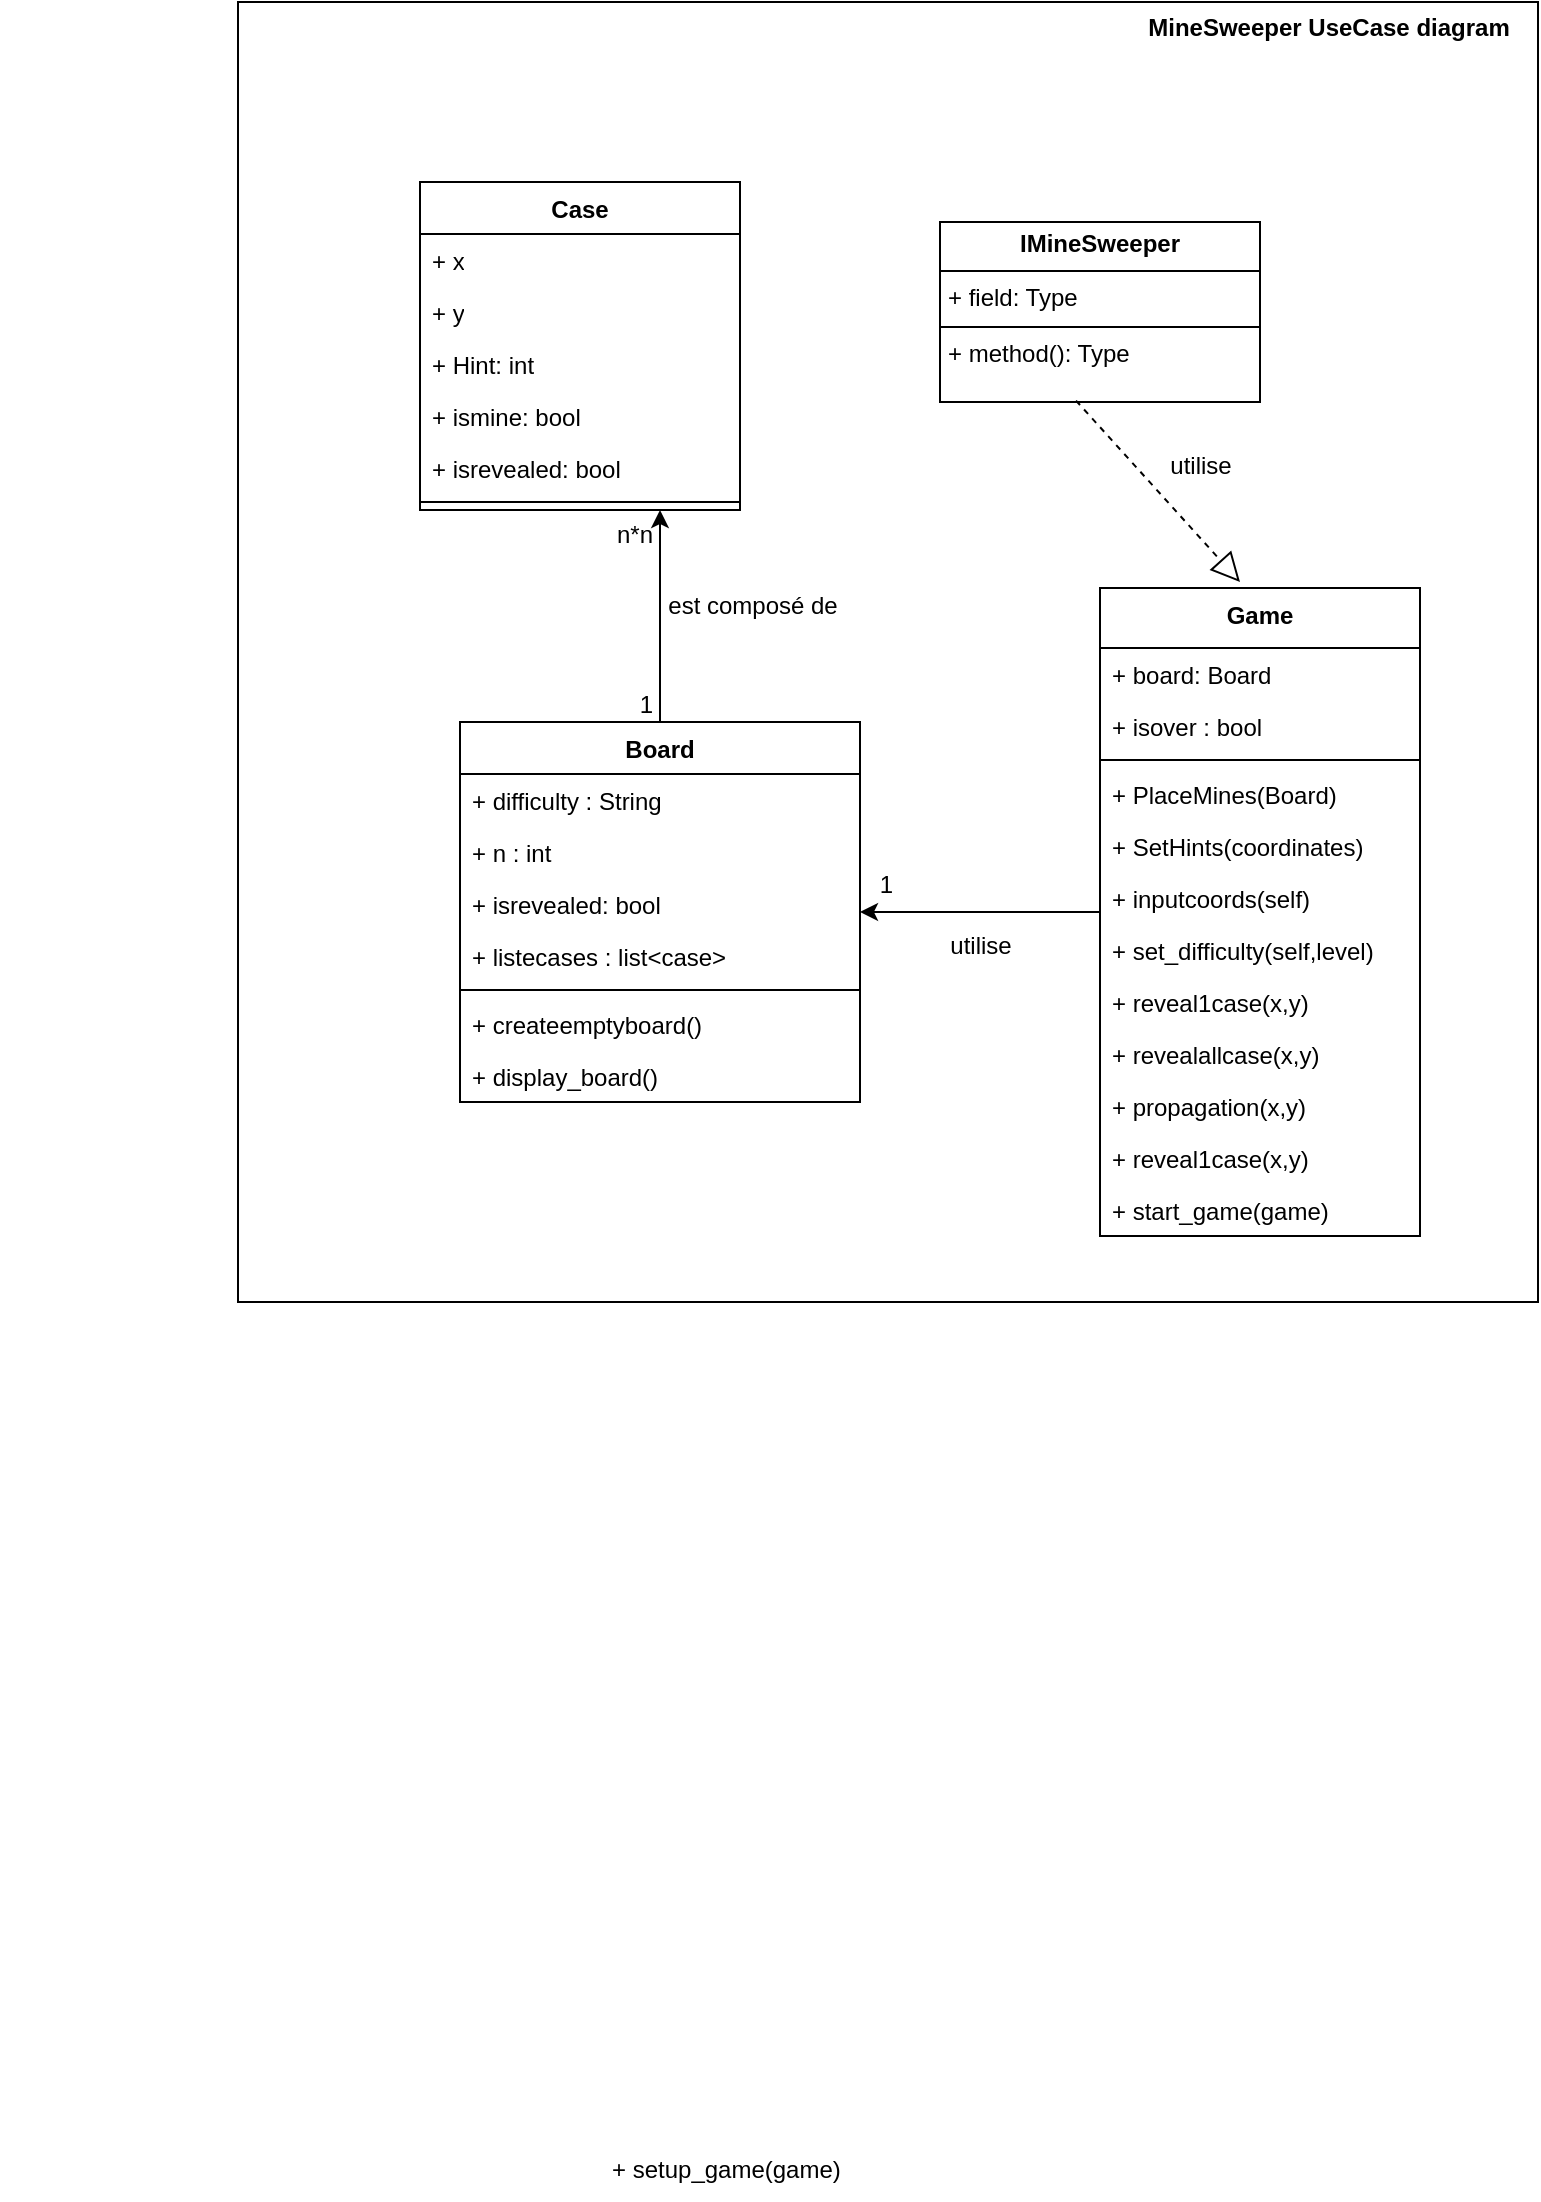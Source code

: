<mxfile version="24.8.3">
  <diagram id="C5RBs43oDa-KdzZeNtuy" name="Page-1">
    <mxGraphModel dx="2049" dy="758" grid="1" gridSize="10" guides="1" tooltips="1" connect="1" arrows="1" fold="1" page="1" pageScale="1" pageWidth="827" pageHeight="1169" math="0" shadow="0">
      <root>
        <mxCell id="WIyWlLk6GJQsqaUBKTNV-0" />
        <mxCell id="WIyWlLk6GJQsqaUBKTNV-1" parent="WIyWlLk6GJQsqaUBKTNV-0" />
        <mxCell id="GdLVOcb5hqMAx5o_TlnN-3" value="" style="whiteSpace=wrap;html=1;aspect=fixed;" parent="WIyWlLk6GJQsqaUBKTNV-1" vertex="1">
          <mxGeometry x="89" y="140" width="650" height="650" as="geometry" />
        </mxCell>
        <mxCell id="0AmhBG5HeZ1LraAIpig7-68" value="Case" style="swimlane;fontStyle=1;align=center;verticalAlign=top;childLayout=stackLayout;horizontal=1;startSize=26;horizontalStack=0;resizeParent=1;resizeParentMax=0;resizeLast=0;collapsible=1;marginBottom=0;whiteSpace=wrap;html=1;" parent="WIyWlLk6GJQsqaUBKTNV-1" vertex="1">
          <mxGeometry x="180" y="230" width="160" height="164" as="geometry" />
        </mxCell>
        <mxCell id="0AmhBG5HeZ1LraAIpig7-69" value="+ x" style="text;strokeColor=none;fillColor=none;align=left;verticalAlign=top;spacingLeft=4;spacingRight=4;overflow=hidden;rotatable=0;points=[[0,0.5],[1,0.5]];portConstraint=eastwest;whiteSpace=wrap;html=1;" parent="0AmhBG5HeZ1LraAIpig7-68" vertex="1">
          <mxGeometry y="26" width="160" height="26" as="geometry" />
        </mxCell>
        <mxCell id="GdLVOcb5hqMAx5o_TlnN-22" value="+ y" style="text;strokeColor=none;fillColor=none;align=left;verticalAlign=top;spacingLeft=4;spacingRight=4;overflow=hidden;rotatable=0;points=[[0,0.5],[1,0.5]];portConstraint=eastwest;whiteSpace=wrap;html=1;" parent="0AmhBG5HeZ1LraAIpig7-68" vertex="1">
          <mxGeometry y="52" width="160" height="26" as="geometry" />
        </mxCell>
        <mxCell id="0AmhBG5HeZ1LraAIpig7-84" value="+ Hint: int" style="text;strokeColor=none;fillColor=none;align=left;verticalAlign=top;spacingLeft=4;spacingRight=4;overflow=hidden;rotatable=0;points=[[0,0.5],[1,0.5]];portConstraint=eastwest;whiteSpace=wrap;html=1;" parent="0AmhBG5HeZ1LraAIpig7-68" vertex="1">
          <mxGeometry y="78" width="160" height="26" as="geometry" />
        </mxCell>
        <mxCell id="0AmhBG5HeZ1LraAIpig7-70" value="+ ismine: bool" style="text;strokeColor=none;fillColor=none;align=left;verticalAlign=top;spacingLeft=4;spacingRight=4;overflow=hidden;rotatable=0;points=[[0,0.5],[1,0.5]];portConstraint=eastwest;whiteSpace=wrap;html=1;" parent="0AmhBG5HeZ1LraAIpig7-68" vertex="1">
          <mxGeometry y="104" width="160" height="26" as="geometry" />
        </mxCell>
        <mxCell id="0AmhBG5HeZ1LraAIpig7-86" value="+ isrevealed: bool" style="text;strokeColor=none;fillColor=none;align=left;verticalAlign=top;spacingLeft=4;spacingRight=4;overflow=hidden;rotatable=0;points=[[0,0.5],[1,0.5]];portConstraint=eastwest;whiteSpace=wrap;html=1;" parent="0AmhBG5HeZ1LraAIpig7-68" vertex="1">
          <mxGeometry y="130" width="160" height="26" as="geometry" />
        </mxCell>
        <mxCell id="0AmhBG5HeZ1LraAIpig7-71" value="" style="line;strokeWidth=1;fillColor=none;align=left;verticalAlign=middle;spacingTop=-1;spacingLeft=3;spacingRight=3;rotatable=0;labelPosition=right;points=[];portConstraint=eastwest;strokeColor=inherit;" parent="0AmhBG5HeZ1LraAIpig7-68" vertex="1">
          <mxGeometry y="156" width="160" height="8" as="geometry" />
        </mxCell>
        <mxCell id="GdLVOcb5hqMAx5o_TlnN-6" style="edgeStyle=orthogonalEdgeStyle;rounded=0;orthogonalLoop=1;jettySize=auto;html=1;" parent="WIyWlLk6GJQsqaUBKTNV-1" source="0AmhBG5HeZ1LraAIpig7-76" target="0AmhBG5HeZ1LraAIpig7-111" edge="1">
          <mxGeometry relative="1" as="geometry" />
        </mxCell>
        <mxCell id="0AmhBG5HeZ1LraAIpig7-76" value="Game" style="swimlane;fontStyle=1;align=center;verticalAlign=top;childLayout=stackLayout;horizontal=1;startSize=30;horizontalStack=0;resizeParent=1;resizeParentMax=0;resizeLast=0;collapsible=1;marginBottom=0;whiteSpace=wrap;html=1;" parent="WIyWlLk6GJQsqaUBKTNV-1" vertex="1">
          <mxGeometry x="520" y="433" width="160" height="324" as="geometry" />
        </mxCell>
        <mxCell id="0AmhBG5HeZ1LraAIpig7-77" value="+ board: Board" style="text;strokeColor=none;fillColor=none;align=left;verticalAlign=top;spacingLeft=4;spacingRight=4;overflow=hidden;rotatable=0;points=[[0,0.5],[1,0.5]];portConstraint=eastwest;whiteSpace=wrap;html=1;" parent="0AmhBG5HeZ1LraAIpig7-76" vertex="1">
          <mxGeometry y="30" width="160" height="26" as="geometry" />
        </mxCell>
        <mxCell id="0AmhBG5HeZ1LraAIpig7-78" value="+ isover : bool" style="text;strokeColor=none;fillColor=none;align=left;verticalAlign=top;spacingLeft=4;spacingRight=4;overflow=hidden;rotatable=0;points=[[0,0.5],[1,0.5]];portConstraint=eastwest;whiteSpace=wrap;html=1;" parent="0AmhBG5HeZ1LraAIpig7-76" vertex="1">
          <mxGeometry y="56" width="160" height="26" as="geometry" />
        </mxCell>
        <mxCell id="0AmhBG5HeZ1LraAIpig7-79" value="" style="line;strokeWidth=1;fillColor=none;align=left;verticalAlign=middle;spacingTop=-1;spacingLeft=3;spacingRight=3;rotatable=0;labelPosition=right;points=[];portConstraint=eastwest;strokeColor=inherit;" parent="0AmhBG5HeZ1LraAIpig7-76" vertex="1">
          <mxGeometry y="82" width="160" height="8" as="geometry" />
        </mxCell>
        <mxCell id="0AmhBG5HeZ1LraAIpig7-80" value="+ PlaceMines(Board)" style="text;strokeColor=none;fillColor=none;align=left;verticalAlign=top;spacingLeft=4;spacingRight=4;overflow=hidden;rotatable=0;points=[[0,0.5],[1,0.5]];portConstraint=eastwest;whiteSpace=wrap;html=1;" parent="0AmhBG5HeZ1LraAIpig7-76" vertex="1">
          <mxGeometry y="90" width="160" height="26" as="geometry" />
        </mxCell>
        <mxCell id="0AmhBG5HeZ1LraAIpig7-81" value="+ SetHints(coordinates)" style="text;strokeColor=none;fillColor=none;align=left;verticalAlign=top;spacingLeft=4;spacingRight=4;overflow=hidden;rotatable=0;points=[[0,0.5],[1,0.5]];portConstraint=eastwest;whiteSpace=wrap;html=1;" parent="0AmhBG5HeZ1LraAIpig7-76" vertex="1">
          <mxGeometry y="116" width="160" height="26" as="geometry" />
        </mxCell>
        <mxCell id="0AmhBG5HeZ1LraAIpig7-117" value="+ inputcoords(self)" style="text;strokeColor=none;fillColor=none;align=left;verticalAlign=top;spacingLeft=4;spacingRight=4;overflow=hidden;rotatable=0;points=[[0,0.5],[1,0.5]];portConstraint=eastwest;whiteSpace=wrap;html=1;" parent="0AmhBG5HeZ1LraAIpig7-76" vertex="1">
          <mxGeometry y="142" width="160" height="26" as="geometry" />
        </mxCell>
        <mxCell id="0AmhBG5HeZ1LraAIpig7-125" value="+ set_difficulty(self,level)" style="text;strokeColor=none;fillColor=none;align=left;verticalAlign=top;spacingLeft=4;spacingRight=4;overflow=hidden;rotatable=0;points=[[0,0.5],[1,0.5]];portConstraint=eastwest;whiteSpace=wrap;html=1;" parent="0AmhBG5HeZ1LraAIpig7-76" vertex="1">
          <mxGeometry y="168" width="160" height="26" as="geometry" />
        </mxCell>
        <mxCell id="jqdOfAJSc3yKvaoB3DDx-0" value="+ reveal1case(x,y)" style="text;strokeColor=none;fillColor=none;align=left;verticalAlign=top;spacingLeft=4;spacingRight=4;overflow=hidden;rotatable=0;points=[[0,0.5],[1,0.5]];portConstraint=eastwest;whiteSpace=wrap;html=1;" vertex="1" parent="0AmhBG5HeZ1LraAIpig7-76">
          <mxGeometry y="194" width="160" height="26" as="geometry" />
        </mxCell>
        <mxCell id="0AmhBG5HeZ1LraAIpig7-82" value="+ revealallcase(x,y)" style="text;strokeColor=none;fillColor=none;align=left;verticalAlign=top;spacingLeft=4;spacingRight=4;overflow=hidden;rotatable=0;points=[[0,0.5],[1,0.5]];portConstraint=eastwest;whiteSpace=wrap;html=1;" parent="0AmhBG5HeZ1LraAIpig7-76" vertex="1">
          <mxGeometry y="220" width="160" height="26" as="geometry" />
        </mxCell>
        <mxCell id="jqdOfAJSc3yKvaoB3DDx-1" value="+ propagation(x,y)" style="text;strokeColor=none;fillColor=none;align=left;verticalAlign=top;spacingLeft=4;spacingRight=4;overflow=hidden;rotatable=0;points=[[0,0.5],[1,0.5]];portConstraint=eastwest;whiteSpace=wrap;html=1;" vertex="1" parent="0AmhBG5HeZ1LraAIpig7-76">
          <mxGeometry y="246" width="160" height="26" as="geometry" />
        </mxCell>
        <mxCell id="jqdOfAJSc3yKvaoB3DDx-2" value="+ reveal1case(x,y)" style="text;strokeColor=none;fillColor=none;align=left;verticalAlign=top;spacingLeft=4;spacingRight=4;overflow=hidden;rotatable=0;points=[[0,0.5],[1,0.5]];portConstraint=eastwest;whiteSpace=wrap;html=1;" vertex="1" parent="0AmhBG5HeZ1LraAIpig7-76">
          <mxGeometry y="272" width="160" height="26" as="geometry" />
        </mxCell>
        <mxCell id="jqdOfAJSc3yKvaoB3DDx-4" value="+ start_game(game)" style="text;strokeColor=none;fillColor=none;align=left;verticalAlign=top;spacingLeft=4;spacingRight=4;overflow=hidden;rotatable=0;points=[[0,0.5],[1,0.5]];portConstraint=eastwest;whiteSpace=wrap;html=1;" vertex="1" parent="0AmhBG5HeZ1LraAIpig7-76">
          <mxGeometry y="298" width="160" height="26" as="geometry" />
        </mxCell>
        <mxCell id="0AmhBG5HeZ1LraAIpig7-108" value="" style="text;whiteSpace=wrap;html=1;" parent="WIyWlLk6GJQsqaUBKTNV-1" vertex="1">
          <mxGeometry x="-30" y="770" width="60" height="50" as="geometry" />
        </mxCell>
        <mxCell id="GdLVOcb5hqMAx5o_TlnN-9" style="edgeStyle=orthogonalEdgeStyle;rounded=0;orthogonalLoop=1;jettySize=auto;html=1;" parent="WIyWlLk6GJQsqaUBKTNV-1" source="0AmhBG5HeZ1LraAIpig7-111" target="0AmhBG5HeZ1LraAIpig7-68" edge="1">
          <mxGeometry relative="1" as="geometry">
            <Array as="points">
              <mxPoint x="190" y="390" />
            </Array>
          </mxGeometry>
        </mxCell>
        <mxCell id="0AmhBG5HeZ1LraAIpig7-111" value="Board" style="swimlane;fontStyle=1;align=center;verticalAlign=top;childLayout=stackLayout;horizontal=1;startSize=26;horizontalStack=0;resizeParent=1;resizeParentMax=0;resizeLast=0;collapsible=1;marginBottom=0;whiteSpace=wrap;html=1;" parent="WIyWlLk6GJQsqaUBKTNV-1" vertex="1">
          <mxGeometry x="200" y="500" width="200" height="190" as="geometry" />
        </mxCell>
        <mxCell id="0AmhBG5HeZ1LraAIpig7-112" value="+ difficulty : String&amp;nbsp;" style="text;strokeColor=none;fillColor=none;align=left;verticalAlign=top;spacingLeft=4;spacingRight=4;overflow=hidden;rotatable=0;points=[[0,0.5],[1,0.5]];portConstraint=eastwest;whiteSpace=wrap;html=1;" parent="0AmhBG5HeZ1LraAIpig7-111" vertex="1">
          <mxGeometry y="26" width="200" height="26" as="geometry" />
        </mxCell>
        <mxCell id="0AmhBG5HeZ1LraAIpig7-113" value="+ n : int" style="text;strokeColor=none;fillColor=none;align=left;verticalAlign=top;spacingLeft=4;spacingRight=4;overflow=hidden;rotatable=0;points=[[0,0.5],[1,0.5]];portConstraint=eastwest;whiteSpace=wrap;html=1;" parent="0AmhBG5HeZ1LraAIpig7-111" vertex="1">
          <mxGeometry y="52" width="200" height="26" as="geometry" />
        </mxCell>
        <mxCell id="0AmhBG5HeZ1LraAIpig7-115" value="+ isrevealed: bool" style="text;strokeColor=none;fillColor=none;align=left;verticalAlign=top;spacingLeft=4;spacingRight=4;overflow=hidden;rotatable=0;points=[[0,0.5],[1,0.5]];portConstraint=eastwest;whiteSpace=wrap;html=1;" parent="0AmhBG5HeZ1LraAIpig7-111" vertex="1">
          <mxGeometry y="78" width="200" height="26" as="geometry" />
        </mxCell>
        <mxCell id="0AmhBG5HeZ1LraAIpig7-114" value="+ listecases : list&amp;lt;case&amp;gt;" style="text;strokeColor=none;fillColor=none;align=left;verticalAlign=top;spacingLeft=4;spacingRight=4;overflow=hidden;rotatable=0;points=[[0,0.5],[1,0.5]];portConstraint=eastwest;whiteSpace=wrap;html=1;" parent="0AmhBG5HeZ1LraAIpig7-111" vertex="1">
          <mxGeometry y="104" width="200" height="26" as="geometry" />
        </mxCell>
        <mxCell id="0AmhBG5HeZ1LraAIpig7-116" value="" style="line;strokeWidth=1;fillColor=none;align=left;verticalAlign=middle;spacingTop=-1;spacingLeft=3;spacingRight=3;rotatable=0;labelPosition=right;points=[];portConstraint=eastwest;strokeColor=inherit;" parent="0AmhBG5HeZ1LraAIpig7-111" vertex="1">
          <mxGeometry y="130" width="200" height="8" as="geometry" />
        </mxCell>
        <mxCell id="0AmhBG5HeZ1LraAIpig7-118" value="+&amp;nbsp;createemptyboard() " style="text;strokeColor=none;fillColor=none;align=left;verticalAlign=top;spacingLeft=4;spacingRight=4;overflow=hidden;rotatable=0;points=[[0,0.5],[1,0.5]];portConstraint=eastwest;whiteSpace=wrap;html=1;" parent="0AmhBG5HeZ1LraAIpig7-111" vertex="1">
          <mxGeometry y="138" width="200" height="26" as="geometry" />
        </mxCell>
        <mxCell id="0AmhBG5HeZ1LraAIpig7-120" value="+ display_board() " style="text;strokeColor=none;fillColor=none;align=left;verticalAlign=top;spacingLeft=4;spacingRight=4;overflow=hidden;rotatable=0;points=[[0,0.5],[1,0.5]];portConstraint=eastwest;whiteSpace=wrap;html=1;" parent="0AmhBG5HeZ1LraAIpig7-111" vertex="1">
          <mxGeometry y="164" width="200" height="26" as="geometry" />
        </mxCell>
        <mxCell id="0AmhBG5HeZ1LraAIpig7-128" value="utilise" style="text;html=1;resizable=0;points=[];;align=center;verticalAlign=middle;labelBackgroundColor=none;rounded=0;shadow=0;strokeWidth=1;fontSize=12;" parent="WIyWlLk6GJQsqaUBKTNV-1" vertex="1" connectable="0">
          <mxGeometry x="570.003" y="380" as="geometry">
            <mxPoint y="-8" as="offset" />
          </mxGeometry>
        </mxCell>
        <mxCell id="0AmhBG5HeZ1LraAIpig7-130" value="1" style="resizable=0;align=right;verticalAlign=bottom;labelBackgroundColor=none;fontSize=12;" parent="WIyWlLk6GJQsqaUBKTNV-1" connectable="0" vertex="1">
          <mxGeometry x="119.998" y="470.0" as="geometry">
            <mxPoint x="298" y="120" as="offset" />
          </mxGeometry>
        </mxCell>
        <mxCell id="GdLVOcb5hqMAx5o_TlnN-10" value="est composé de " style="text;html=1;resizable=0;points=[];;align=center;verticalAlign=middle;labelBackgroundColor=none;rounded=0;shadow=0;strokeWidth=1;fontSize=12;" parent="WIyWlLk6GJQsqaUBKTNV-1" vertex="1" connectable="0">
          <mxGeometry x="340.003" y="433" as="geometry">
            <mxPoint x="6" y="9" as="offset" />
          </mxGeometry>
        </mxCell>
        <mxCell id="jqdOfAJSc3yKvaoB3DDx-3" value="+ setup_game(game)" style="text;strokeColor=none;fillColor=none;align=left;verticalAlign=top;spacingLeft=4;spacingRight=4;overflow=hidden;rotatable=0;points=[[0,0.5],[1,0.5]];portConstraint=eastwest;whiteSpace=wrap;html=1;" vertex="1" parent="WIyWlLk6GJQsqaUBKTNV-1">
          <mxGeometry x="270" y="1210" width="160" height="26" as="geometry" />
        </mxCell>
        <mxCell id="jqdOfAJSc3yKvaoB3DDx-11" value="&lt;p style=&quot;margin:0px;margin-top:4px;text-align:center;&quot;&gt;&lt;b&gt;IMineSweeper&lt;/b&gt;&lt;/p&gt;&lt;hr size=&quot;1&quot; style=&quot;border-style:solid;&quot;&gt;&lt;p style=&quot;margin:0px;margin-left:4px;&quot;&gt;+ field: Type&lt;/p&gt;&lt;hr size=&quot;1&quot; style=&quot;border-style:solid;&quot;&gt;&lt;p style=&quot;margin:0px;margin-left:4px;&quot;&gt;+ method(): Type&lt;/p&gt;" style="verticalAlign=top;align=left;overflow=fill;html=1;whiteSpace=wrap;" vertex="1" parent="WIyWlLk6GJQsqaUBKTNV-1">
          <mxGeometry x="440" y="250" width="160" height="90" as="geometry" />
        </mxCell>
        <mxCell id="jqdOfAJSc3yKvaoB3DDx-14" value="" style="endArrow=block;dashed=1;endFill=0;endSize=12;html=1;rounded=0;exitX=0.425;exitY=0.992;exitDx=0;exitDy=0;exitPerimeter=0;" edge="1" parent="WIyWlLk6GJQsqaUBKTNV-1" source="jqdOfAJSc3yKvaoB3DDx-11">
          <mxGeometry width="160" relative="1" as="geometry">
            <mxPoint x="645.42" y="340" as="sourcePoint" />
            <mxPoint x="590" y="430" as="targetPoint" />
          </mxGeometry>
        </mxCell>
        <mxCell id="jqdOfAJSc3yKvaoB3DDx-16" value="MineSweeper UseCase diagram" style="text;align=center;fontStyle=1;verticalAlign=middle;spacingLeft=3;spacingRight=3;strokeColor=none;rotatable=0;points=[[0,0.5],[1,0.5]];portConstraint=eastwest;html=1;" vertex="1" parent="WIyWlLk6GJQsqaUBKTNV-1">
          <mxGeometry x="529" y="140" width="210" height="26" as="geometry" />
        </mxCell>
        <mxCell id="jqdOfAJSc3yKvaoB3DDx-17" value="utilise" style="text;html=1;resizable=0;points=[];;align=center;verticalAlign=middle;labelBackgroundColor=none;rounded=0;shadow=0;strokeWidth=1;fontSize=12;" vertex="1" connectable="0" parent="WIyWlLk6GJQsqaUBKTNV-1">
          <mxGeometry x="460.003" y="620" as="geometry">
            <mxPoint y="-8" as="offset" />
          </mxGeometry>
        </mxCell>
        <mxCell id="jqdOfAJSc3yKvaoB3DDx-18" value="1" style="resizable=0;align=right;verticalAlign=bottom;labelBackgroundColor=none;fontSize=12;" connectable="0" vertex="1" parent="WIyWlLk6GJQsqaUBKTNV-1">
          <mxGeometry x="-0.002" y="380.0" as="geometry">
            <mxPoint x="298" y="120" as="offset" />
          </mxGeometry>
        </mxCell>
        <mxCell id="jqdOfAJSc3yKvaoB3DDx-20" value="n*n" style="resizable=0;align=right;verticalAlign=bottom;labelBackgroundColor=none;fontSize=12;" connectable="0" vertex="1" parent="WIyWlLk6GJQsqaUBKTNV-1">
          <mxGeometry x="-0.002" y="295.0" as="geometry">
            <mxPoint x="298" y="120" as="offset" />
          </mxGeometry>
        </mxCell>
      </root>
    </mxGraphModel>
  </diagram>
</mxfile>
